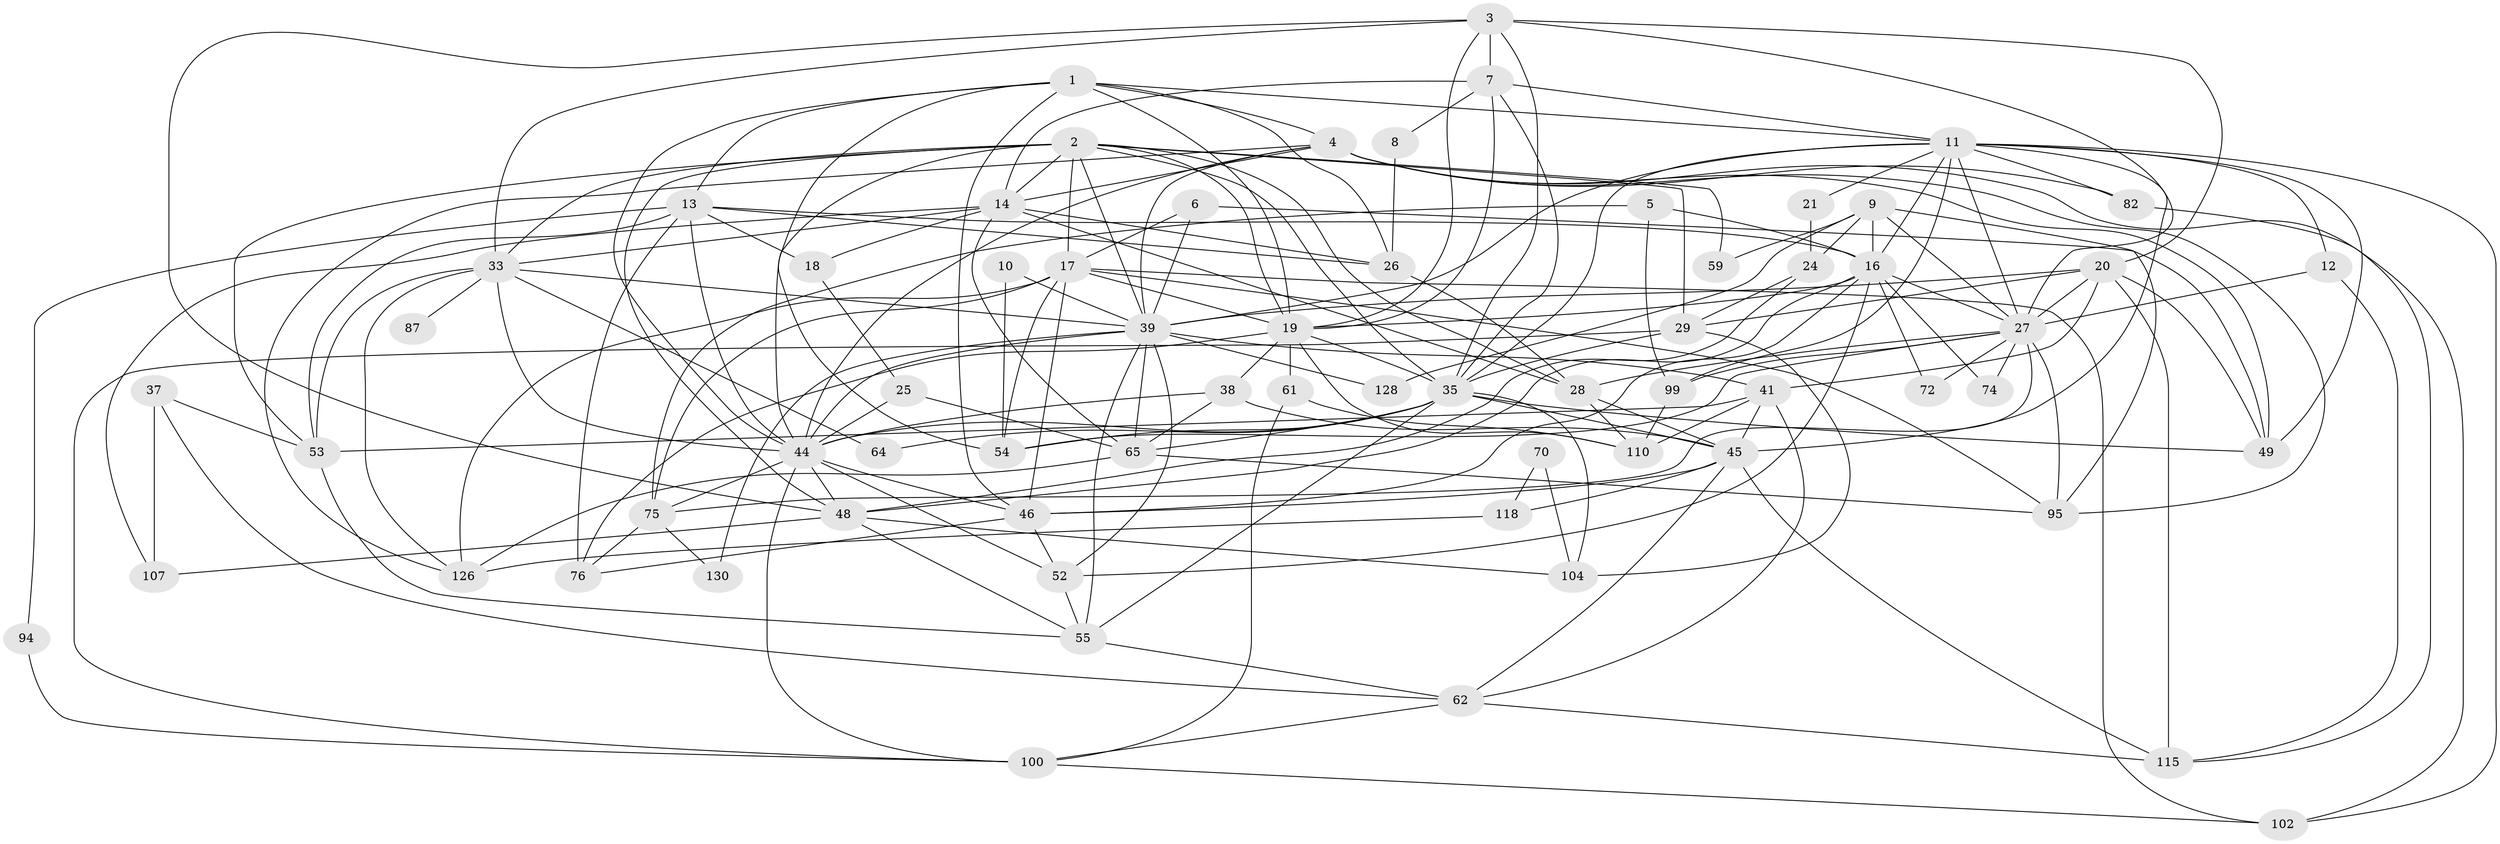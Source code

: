 // original degree distribution, {4: 0.24242424242424243, 7: 0.03787878787878788, 2: 0.1590909090909091, 3: 0.24242424242424243, 6: 0.10606060606060606, 5: 0.20454545454545456, 8: 0.007575757575757576}
// Generated by graph-tools (version 1.1) at 2025/14/03/09/25 04:14:50]
// undirected, 66 vertices, 188 edges
graph export_dot {
graph [start="1"]
  node [color=gray90,style=filled];
  1 [super="+93+63"];
  2 [super="+68+15"];
  3 [super="+31"];
  4 [super="+91+23"];
  5;
  6;
  7 [super="+73+83"];
  8;
  9 [super="+42"];
  10;
  11 [super="+58+22"];
  12 [super="+113"];
  13 [super="+34"];
  14 [super="+43+119"];
  16 [super="+40+57"];
  17 [super="+121"];
  18;
  19 [super="+30+131"];
  20 [super="+77"];
  21;
  24;
  25;
  26;
  27 [super="+60+32+127"];
  28 [super="+71+92"];
  29;
  33 [super="+67"];
  35 [super="+108+36"];
  37;
  38 [super="+101"];
  39 [super="+129+69+96"];
  41 [super="+81"];
  44 [super="+105+80"];
  45 [super="+88+50+56"];
  46 [super="+97"];
  48 [super="+114"];
  49;
  52 [super="+124"];
  53 [super="+122"];
  54;
  55 [super="+89"];
  59;
  61;
  62 [super="+66+85"];
  64;
  65 [super="+120+84"];
  70;
  72;
  74;
  75 [super="+79"];
  76 [super="+112"];
  82;
  87;
  94;
  95;
  99;
  100 [super="+106"];
  102;
  104;
  107;
  110 [super="+117"];
  115;
  118;
  126;
  128;
  130;
  1 -- 19;
  1 -- 54;
  1 -- 26;
  1 -- 11;
  1 -- 44;
  1 -- 4;
  1 -- 13;
  1 -- 46;
  2 -- 33;
  2 -- 35;
  2 -- 39;
  2 -- 17;
  2 -- 44;
  2 -- 59;
  2 -- 53;
  2 -- 14;
  2 -- 19;
  2 -- 28;
  2 -- 29;
  2 -- 48;
  3 -- 27;
  3 -- 20;
  3 -- 35;
  3 -- 7;
  3 -- 19;
  3 -- 33;
  3 -- 48;
  4 -- 95;
  4 -- 39 [weight=2];
  4 -- 49;
  4 -- 102;
  4 -- 44;
  4 -- 82;
  4 -- 126;
  4 -- 14;
  5 -- 75;
  5 -- 99;
  5 -- 16;
  6 -- 49;
  6 -- 17;
  6 -- 39;
  7 -- 19;
  7 -- 8;
  7 -- 35;
  7 -- 14;
  7 -- 11;
  8 -- 26;
  9 -- 95;
  9 -- 24;
  9 -- 59;
  9 -- 128;
  9 -- 27;
  9 -- 16;
  10 -- 54;
  10 -- 39;
  11 -- 16;
  11 -- 82;
  11 -- 99 [weight=2];
  11 -- 45;
  11 -- 49;
  11 -- 102;
  11 -- 39;
  11 -- 12;
  11 -- 35;
  11 -- 21;
  11 -- 27;
  12 -- 27 [weight=2];
  12 -- 115;
  13 -- 16;
  13 -- 18;
  13 -- 26;
  13 -- 94;
  13 -- 44;
  13 -- 76;
  13 -- 53;
  14 -- 26;
  14 -- 107;
  14 -- 28 [weight=2];
  14 -- 65;
  14 -- 33 [weight=2];
  14 -- 18;
  16 -- 48;
  16 -- 74;
  16 -- 72;
  16 -- 27 [weight=3];
  16 -- 19;
  16 -- 52;
  16 -- 46;
  17 -- 54;
  17 -- 95;
  17 -- 102;
  17 -- 126;
  17 -- 75;
  17 -- 46;
  17 -- 19;
  18 -- 25;
  19 -- 61;
  19 -- 38;
  19 -- 110;
  19 -- 35;
  19 -- 76;
  20 -- 49;
  20 -- 115;
  20 -- 41;
  20 -- 29;
  20 -- 39;
  20 -- 27;
  21 -- 24;
  24 -- 29;
  24 -- 48;
  25 -- 65;
  25 -- 44;
  26 -- 28;
  27 -- 28;
  27 -- 75;
  27 -- 99;
  27 -- 74;
  27 -- 72;
  27 -- 95;
  27 -- 54;
  28 -- 45;
  28 -- 110;
  29 -- 104;
  29 -- 35;
  29 -- 100;
  33 -- 64;
  33 -- 87 [weight=2];
  33 -- 39;
  33 -- 53;
  33 -- 126;
  33 -- 44;
  35 -- 49;
  35 -- 104;
  35 -- 64;
  35 -- 45;
  35 -- 55;
  35 -- 65;
  35 -- 54;
  35 -- 44;
  37 -- 62;
  37 -- 107;
  37 -- 53;
  38 -- 65;
  38 -- 45;
  38 -- 44;
  39 -- 130 [weight=2];
  39 -- 52;
  39 -- 128;
  39 -- 65;
  39 -- 41;
  39 -- 55;
  39 -- 44;
  41 -- 110;
  41 -- 45;
  41 -- 53;
  41 -- 62;
  44 -- 100;
  44 -- 75;
  44 -- 46;
  44 -- 52;
  44 -- 48;
  45 -- 118;
  45 -- 115;
  45 -- 62;
  45 -- 46;
  46 -- 52;
  46 -- 76;
  48 -- 104;
  48 -- 107;
  48 -- 55;
  52 -- 55;
  53 -- 55;
  55 -- 62;
  61 -- 100;
  61 -- 110;
  62 -- 100;
  62 -- 115;
  65 -- 126;
  65 -- 95;
  70 -- 118;
  70 -- 104;
  75 -- 76;
  75 -- 130;
  82 -- 115;
  94 -- 100;
  99 -- 110;
  100 -- 102;
  118 -- 126;
}
